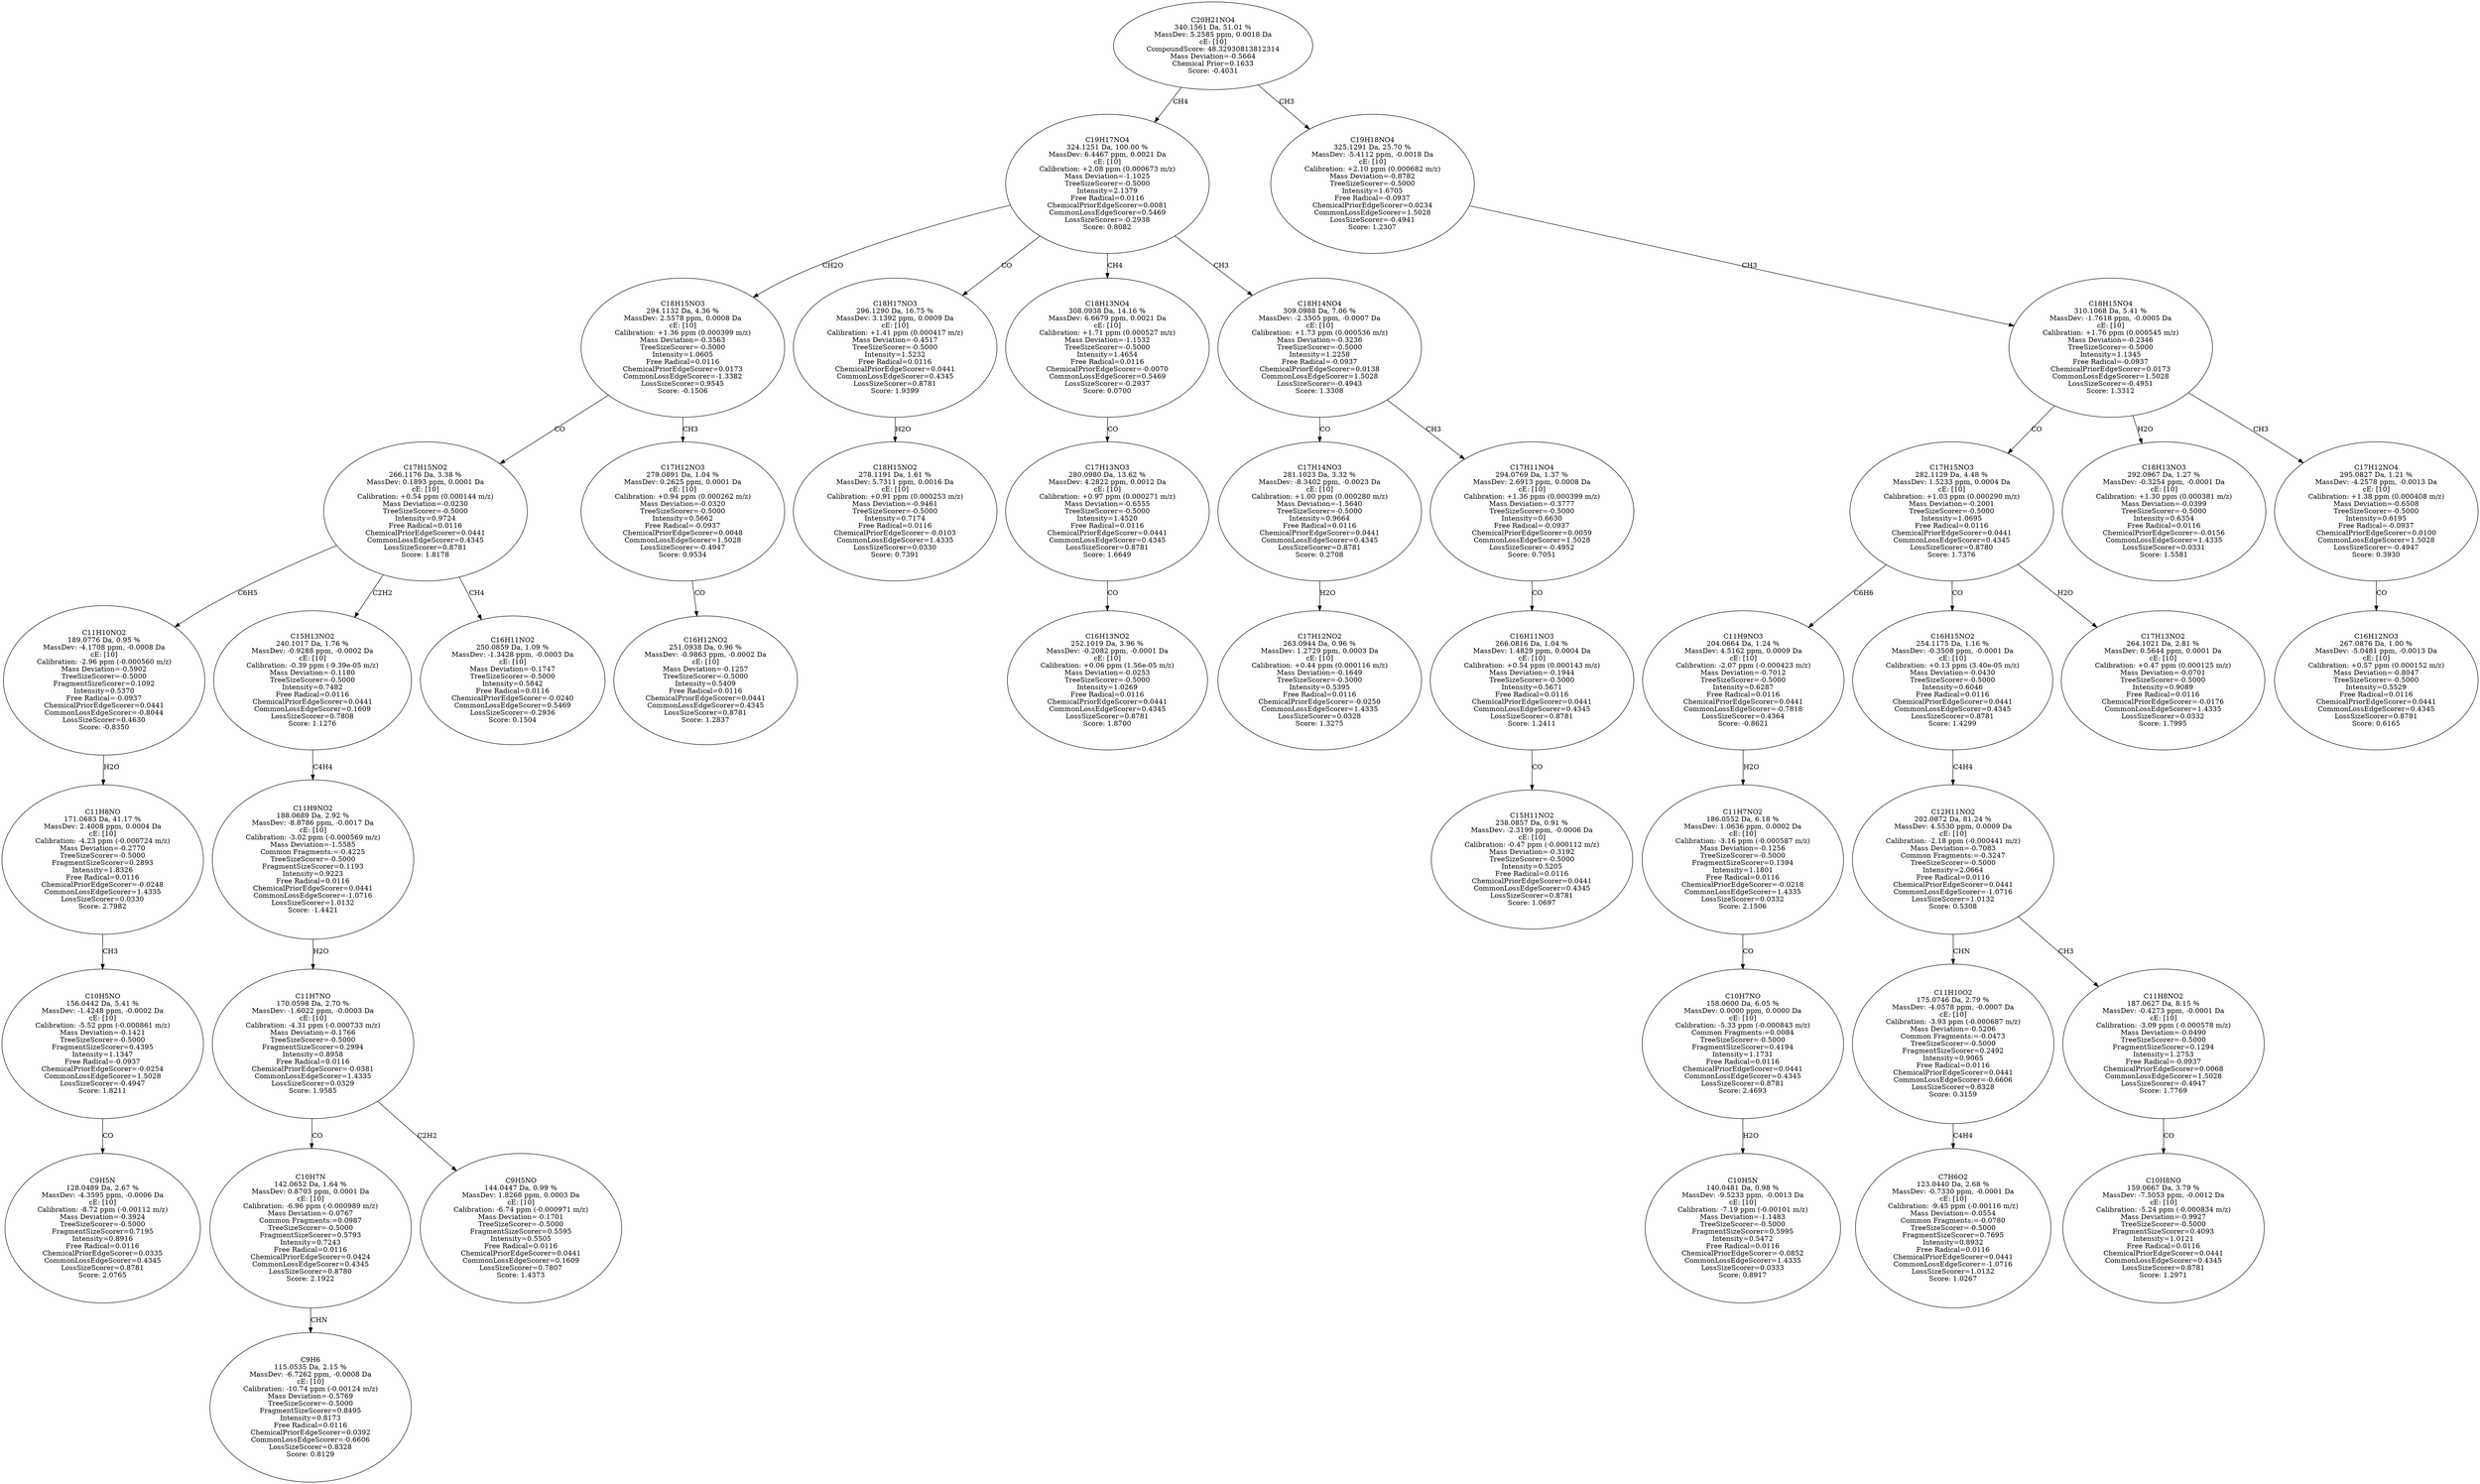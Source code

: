 strict digraph {
v1 [label="C9H5N\n128.0489 Da, 2.67 %\nMassDev: -4.3595 ppm, -0.0006 Da\ncE: [10]\nCalibration: -8.72 ppm (-0.00112 m/z)\nMass Deviation=-0.3924\nTreeSizeScorer=-0.5000\nFragmentSizeScorer=0.7195\nIntensity=0.8916\nFree Radical=0.0116\nChemicalPriorEdgeScorer=0.0335\nCommonLossEdgeScorer=0.4345\nLossSizeScorer=0.8781\nScore: 2.0765"];
v2 [label="C10H5NO\n156.0442 Da, 5.41 %\nMassDev: -1.4248 ppm, -0.0002 Da\ncE: [10]\nCalibration: -5.52 ppm (-0.000861 m/z)\nMass Deviation=-0.1421\nTreeSizeScorer=-0.5000\nFragmentSizeScorer=0.4395\nIntensity=1.1347\nFree Radical=-0.0937\nChemicalPriorEdgeScorer=-0.0254\nCommonLossEdgeScorer=1.5028\nLossSizeScorer=-0.4947\nScore: 1.8211"];
v3 [label="C11H8NO\n171.0683 Da, 41.17 %\nMassDev: 2.4008 ppm, 0.0004 Da\ncE: [10]\nCalibration: -4.23 ppm (-0.000724 m/z)\nMass Deviation=-0.2770\nTreeSizeScorer=-0.5000\nFragmentSizeScorer=0.2893\nIntensity=1.8326\nFree Radical=0.0116\nChemicalPriorEdgeScorer=-0.0248\nCommonLossEdgeScorer=1.4335\nLossSizeScorer=0.0330\nScore: 2.7982"];
v4 [label="C11H10NO2\n189.0776 Da, 0.95 %\nMassDev: -4.1708 ppm, -0.0008 Da\ncE: [10]\nCalibration: -2.96 ppm (-0.000560 m/z)\nMass Deviation=-0.5902\nTreeSizeScorer=-0.5000\nFragmentSizeScorer=0.1092\nIntensity=0.5370\nFree Radical=-0.0937\nChemicalPriorEdgeScorer=0.0441\nCommonLossEdgeScorer=-0.8044\nLossSizeScorer=0.4630\nScore: -0.8350"];
v5 [label="C9H6\n115.0535 Da, 2.15 %\nMassDev: -6.7262 ppm, -0.0008 Da\ncE: [10]\nCalibration: -10.74 ppm (-0.00124 m/z)\nMass Deviation=-0.5769\nTreeSizeScorer=-0.5000\nFragmentSizeScorer=0.8495\nIntensity=0.8173\nFree Radical=0.0116\nChemicalPriorEdgeScorer=0.0392\nCommonLossEdgeScorer=-0.6606\nLossSizeScorer=0.8328\nScore: 0.8129"];
v6 [label="C10H7N\n142.0652 Da, 1.64 %\nMassDev: 0.8703 ppm, 0.0001 Da\ncE: [10]\nCalibration: -6.96 ppm (-0.000989 m/z)\nMass Deviation=-0.0767\nCommon Fragments:=0.0987\nTreeSizeScorer=-0.5000\nFragmentSizeScorer=0.5793\nIntensity=0.7243\nFree Radical=0.0116\nChemicalPriorEdgeScorer=0.0424\nCommonLossEdgeScorer=0.4345\nLossSizeScorer=0.8780\nScore: 2.1922"];
v7 [label="C9H5NO\n144.0447 Da, 0.99 %\nMassDev: 1.8268 ppm, 0.0003 Da\ncE: [10]\nCalibration: -6.74 ppm (-0.000971 m/z)\nMass Deviation=-0.1701\nTreeSizeScorer=-0.5000\nFragmentSizeScorer=0.5595\nIntensity=0.5505\nFree Radical=0.0116\nChemicalPriorEdgeScorer=0.0441\nCommonLossEdgeScorer=0.1609\nLossSizeScorer=0.7807\nScore: 1.4373"];
v8 [label="C11H7NO\n170.0598 Da, 2.70 %\nMassDev: -1.6022 ppm, -0.0003 Da\ncE: [10]\nCalibration: -4.31 ppm (-0.000733 m/z)\nMass Deviation=-0.1766\nTreeSizeScorer=-0.5000\nFragmentSizeScorer=0.2994\nIntensity=0.8958\nFree Radical=0.0116\nChemicalPriorEdgeScorer=-0.0381\nCommonLossEdgeScorer=1.4335\nLossSizeScorer=0.0329\nScore: 1.9585"];
v9 [label="C11H9NO2\n188.0689 Da, 2.92 %\nMassDev: -8.8786 ppm, -0.0017 Da\ncE: [10]\nCalibration: -3.02 ppm (-0.000569 m/z)\nMass Deviation=-1.5585\nCommon Fragments:=-0.4225\nTreeSizeScorer=-0.5000\nFragmentSizeScorer=0.1193\nIntensity=0.9223\nFree Radical=0.0116\nChemicalPriorEdgeScorer=0.0441\nCommonLossEdgeScorer=-1.0716\nLossSizeScorer=1.0132\nScore: -1.4421"];
v10 [label="C15H13NO2\n240.1017 Da, 1.76 %\nMassDev: -0.9288 ppm, -0.0002 Da\ncE: [10]\nCalibration: -0.39 ppm (-9.39e-05 m/z)\nMass Deviation=-0.1180\nTreeSizeScorer=-0.5000\nIntensity=0.7482\nFree Radical=0.0116\nChemicalPriorEdgeScorer=0.0441\nCommonLossEdgeScorer=0.1609\nLossSizeScorer=0.7808\nScore: 1.1276"];
v11 [label="C16H11NO2\n250.0859 Da, 1.09 %\nMassDev: -1.3428 ppm, -0.0003 Da\ncE: [10]\nMass Deviation=-0.1747\nTreeSizeScorer=-0.5000\nIntensity=0.5842\nFree Radical=0.0116\nChemicalPriorEdgeScorer=-0.0240\nCommonLossEdgeScorer=0.5469\nLossSizeScorer=-0.2936\nScore: 0.1504"];
v12 [label="C17H15NO2\n266.1176 Da, 3.38 %\nMassDev: 0.1893 ppm, 0.0001 Da\ncE: [10]\nCalibration: +0.54 ppm (0.000144 m/z)\nMass Deviation=-0.0230\nTreeSizeScorer=-0.5000\nIntensity=0.9724\nFree Radical=0.0116\nChemicalPriorEdgeScorer=0.0441\nCommonLossEdgeScorer=0.4345\nLossSizeScorer=0.8781\nScore: 1.8178"];
v13 [label="C16H12NO2\n251.0938 Da, 0.96 %\nMassDev: -0.9863 ppm, -0.0002 Da\ncE: [10]\nMass Deviation=-0.1257\nTreeSizeScorer=-0.5000\nIntensity=0.5409\nFree Radical=0.0116\nChemicalPriorEdgeScorer=0.0441\nCommonLossEdgeScorer=0.4345\nLossSizeScorer=0.8781\nScore: 1.2837"];
v14 [label="C17H12NO3\n279.0891 Da, 1.04 %\nMassDev: 0.2625 ppm, 0.0001 Da\ncE: [10]\nCalibration: +0.94 ppm (0.000262 m/z)\nMass Deviation=-0.0320\nTreeSizeScorer=-0.5000\nIntensity=0.5662\nFree Radical=-0.0937\nChemicalPriorEdgeScorer=0.0048\nCommonLossEdgeScorer=1.5028\nLossSizeScorer=-0.4947\nScore: 0.9534"];
v15 [label="C18H15NO3\n294.1132 Da, 4.36 %\nMassDev: 2.5578 ppm, 0.0008 Da\ncE: [10]\nCalibration: +1.36 ppm (0.000399 m/z)\nMass Deviation=-0.3563\nTreeSizeScorer=-0.5000\nIntensity=1.0605\nFree Radical=0.0116\nChemicalPriorEdgeScorer=0.0173\nCommonLossEdgeScorer=-1.3382\nLossSizeScorer=0.9545\nScore: -0.1506"];
v16 [label="C18H15NO2\n278.1191 Da, 1.61 %\nMassDev: 5.7311 ppm, 0.0016 Da\ncE: [10]\nCalibration: +0.91 ppm (0.000253 m/z)\nMass Deviation=-0.9461\nTreeSizeScorer=-0.5000\nIntensity=0.7174\nFree Radical=0.0116\nChemicalPriorEdgeScorer=-0.0103\nCommonLossEdgeScorer=1.4335\nLossSizeScorer=0.0330\nScore: 0.7391"];
v17 [label="C18H17NO3\n296.1290 Da, 16.75 %\nMassDev: 3.1392 ppm, 0.0009 Da\ncE: [10]\nCalibration: +1.41 ppm (0.000417 m/z)\nMass Deviation=-0.4517\nTreeSizeScorer=-0.5000\nIntensity=1.5232\nFree Radical=0.0116\nChemicalPriorEdgeScorer=0.0441\nCommonLossEdgeScorer=0.4345\nLossSizeScorer=0.8781\nScore: 1.9399"];
v18 [label="C16H13NO2\n252.1019 Da, 3.96 %\nMassDev: -0.2082 ppm, -0.0001 Da\ncE: [10]\nCalibration: +0.06 ppm (1.56e-05 m/z)\nMass Deviation=-0.0253\nTreeSizeScorer=-0.5000\nIntensity=1.0269\nFree Radical=0.0116\nChemicalPriorEdgeScorer=0.0441\nCommonLossEdgeScorer=0.4345\nLossSizeScorer=0.8781\nScore: 1.8700"];
v19 [label="C17H13NO3\n280.0980 Da, 13.62 %\nMassDev: 4.2822 ppm, 0.0012 Da\ncE: [10]\nCalibration: +0.97 ppm (0.000271 m/z)\nMass Deviation=-0.6555\nTreeSizeScorer=-0.5000\nIntensity=1.4520\nFree Radical=0.0116\nChemicalPriorEdgeScorer=0.0441\nCommonLossEdgeScorer=0.4345\nLossSizeScorer=0.8781\nScore: 1.6649"];
v20 [label="C18H13NO4\n308.0938 Da, 14.16 %\nMassDev: 6.6679 ppm, 0.0021 Da\ncE: [10]\nCalibration: +1.71 ppm (0.000527 m/z)\nMass Deviation=-1.1532\nTreeSizeScorer=-0.5000\nIntensity=1.4654\nFree Radical=0.0116\nChemicalPriorEdgeScorer=-0.0070\nCommonLossEdgeScorer=0.5469\nLossSizeScorer=-0.2937\nScore: 0.0700"];
v21 [label="C17H12NO2\n263.0944 Da, 0.96 %\nMassDev: 1.2729 ppm, 0.0003 Da\ncE: [10]\nCalibration: +0.44 ppm (0.000116 m/z)\nMass Deviation=-0.1649\nTreeSizeScorer=-0.5000\nIntensity=0.5395\nFree Radical=0.0116\nChemicalPriorEdgeScorer=-0.0250\nCommonLossEdgeScorer=1.4335\nLossSizeScorer=0.0328\nScore: 1.3275"];
v22 [label="C17H14NO3\n281.1023 Da, 3.32 %\nMassDev: -8.3402 ppm, -0.0023 Da\ncE: [10]\nCalibration: +1.00 ppm (0.000280 m/z)\nMass Deviation=-1.5640\nTreeSizeScorer=-0.5000\nIntensity=0.9664\nFree Radical=0.0116\nChemicalPriorEdgeScorer=0.0441\nCommonLossEdgeScorer=0.4345\nLossSizeScorer=0.8781\nScore: 0.2708"];
v23 [label="C15H11NO2\n238.0857 Da, 0.91 %\nMassDev: -2.3199 ppm, -0.0006 Da\ncE: [10]\nCalibration: -0.47 ppm (-0.000112 m/z)\nMass Deviation=-0.3192\nTreeSizeScorer=-0.5000\nIntensity=0.5205\nFree Radical=0.0116\nChemicalPriorEdgeScorer=0.0441\nCommonLossEdgeScorer=0.4345\nLossSizeScorer=0.8781\nScore: 1.0697"];
v24 [label="C16H11NO3\n266.0816 Da, 1.04 %\nMassDev: 1.4829 ppm, 0.0004 Da\ncE: [10]\nCalibration: +0.54 ppm (0.000143 m/z)\nMass Deviation=-0.1944\nTreeSizeScorer=-0.5000\nIntensity=0.5671\nFree Radical=0.0116\nChemicalPriorEdgeScorer=0.0441\nCommonLossEdgeScorer=0.4345\nLossSizeScorer=0.8781\nScore: 1.2411"];
v25 [label="C17H11NO4\n294.0769 Da, 1.37 %\nMassDev: 2.6913 ppm, 0.0008 Da\ncE: [10]\nCalibration: +1.36 ppm (0.000399 m/z)\nMass Deviation=-0.3777\nTreeSizeScorer=-0.5000\nIntensity=0.6630\nFree Radical=-0.0937\nChemicalPriorEdgeScorer=0.0059\nCommonLossEdgeScorer=1.5028\nLossSizeScorer=-0.4952\nScore: 0.7051"];
v26 [label="C18H14NO4\n309.0988 Da, 7.06 %\nMassDev: -2.3505 ppm, -0.0007 Da\ncE: [10]\nCalibration: +1.73 ppm (0.000536 m/z)\nMass Deviation=-0.3236\nTreeSizeScorer=-0.5000\nIntensity=1.2258\nFree Radical=-0.0937\nChemicalPriorEdgeScorer=0.0138\nCommonLossEdgeScorer=1.5028\nLossSizeScorer=-0.4943\nScore: 1.3308"];
v27 [label="C19H17NO4\n324.1251 Da, 100.00 %\nMassDev: 6.4467 ppm, 0.0021 Da\ncE: [10]\nCalibration: +2.08 ppm (0.000673 m/z)\nMass Deviation=-1.1025\nTreeSizeScorer=-0.5000\nIntensity=2.1379\nFree Radical=0.0116\nChemicalPriorEdgeScorer=0.0081\nCommonLossEdgeScorer=0.5469\nLossSizeScorer=-0.2938\nScore: 0.8082"];
v28 [label="C10H5N\n140.0481 Da, 0.98 %\nMassDev: -9.5233 ppm, -0.0013 Da\ncE: [10]\nCalibration: -7.19 ppm (-0.00101 m/z)\nMass Deviation=-1.1483\nTreeSizeScorer=-0.5000\nFragmentSizeScorer=0.5995\nIntensity=0.5472\nFree Radical=0.0116\nChemicalPriorEdgeScorer=-0.0852\nCommonLossEdgeScorer=1.4335\nLossSizeScorer=0.0333\nScore: 0.8917"];
v29 [label="C10H7NO\n158.0600 Da, 6.05 %\nMassDev: 0.0000 ppm, 0.0000 Da\ncE: [10]\nCalibration: -5.33 ppm (-0.000843 m/z)\nCommon Fragments:=0.0084\nTreeSizeScorer=-0.5000\nFragmentSizeScorer=0.4194\nIntensity=1.1731\nFree Radical=0.0116\nChemicalPriorEdgeScorer=0.0441\nCommonLossEdgeScorer=0.4345\nLossSizeScorer=0.8781\nScore: 2.4693"];
v30 [label="C11H7NO2\n186.0552 Da, 6.18 %\nMassDev: 1.0636 ppm, 0.0002 Da\ncE: [10]\nCalibration: -3.16 ppm (-0.000587 m/z)\nMass Deviation=-0.1256\nTreeSizeScorer=-0.5000\nFragmentSizeScorer=0.1394\nIntensity=1.1801\nFree Radical=0.0116\nChemicalPriorEdgeScorer=-0.0218\nCommonLossEdgeScorer=1.4335\nLossSizeScorer=0.0332\nScore: 2.1506"];
v31 [label="C11H9NO3\n204.0664 Da, 1.24 %\nMassDev: 4.5162 ppm, 0.0009 Da\ncE: [10]\nCalibration: -2.07 ppm (-0.000423 m/z)\nMass Deviation=-0.7012\nTreeSizeScorer=-0.5000\nIntensity=0.6287\nFree Radical=0.0116\nChemicalPriorEdgeScorer=0.0441\nCommonLossEdgeScorer=-0.7818\nLossSizeScorer=0.4364\nScore: -0.8621"];
v32 [label="C7H6O2\n123.0440 Da, 2.68 %\nMassDev: -0.7330 ppm, -0.0001 Da\ncE: [10]\nCalibration: -9.45 ppm (-0.00116 m/z)\nMass Deviation=-0.0554\nCommon Fragments:=-0.0780\nTreeSizeScorer=-0.5000\nFragmentSizeScorer=0.7695\nIntensity=0.8932\nFree Radical=0.0116\nChemicalPriorEdgeScorer=0.0441\nCommonLossEdgeScorer=-1.0716\nLossSizeScorer=1.0132\nScore: 1.0267"];
v33 [label="C11H10O2\n175.0746 Da, 2.79 %\nMassDev: -4.0578 ppm, -0.0007 Da\ncE: [10]\nCalibration: -3.93 ppm (-0.000687 m/z)\nMass Deviation=-0.5206\nCommon Fragments:=-0.0473\nTreeSizeScorer=-0.5000\nFragmentSizeScorer=0.2492\nIntensity=0.9065\nFree Radical=0.0116\nChemicalPriorEdgeScorer=0.0441\nCommonLossEdgeScorer=-0.6606\nLossSizeScorer=0.8328\nScore: 0.3159"];
v34 [label="C10H8NO\n159.0667 Da, 3.79 %\nMassDev: -7.5053 ppm, -0.0012 Da\ncE: [10]\nCalibration: -5.24 ppm (-0.000834 m/z)\nMass Deviation=-0.9927\nTreeSizeScorer=-0.5000\nFragmentSizeScorer=0.4093\nIntensity=1.0121\nFree Radical=0.0116\nChemicalPriorEdgeScorer=0.0441\nCommonLossEdgeScorer=0.4345\nLossSizeScorer=0.8781\nScore: 1.2971"];
v35 [label="C11H8NO2\n187.0627 Da, 8.15 %\nMassDev: -0.4273 ppm, -0.0001 Da\ncE: [10]\nCalibration: -3.09 ppm (-0.000578 m/z)\nMass Deviation=-0.0490\nTreeSizeScorer=-0.5000\nFragmentSizeScorer=0.1294\nIntensity=1.2753\nFree Radical=-0.0937\nChemicalPriorEdgeScorer=0.0068\nCommonLossEdgeScorer=1.5028\nLossSizeScorer=-0.4947\nScore: 1.7769"];
v36 [label="C12H11NO2\n202.0872 Da, 81.24 %\nMassDev: 4.5530 ppm, 0.0009 Da\ncE: [10]\nCalibration: -2.18 ppm (-0.000441 m/z)\nMass Deviation=-0.7083\nCommon Fragments:=-0.3247\nTreeSizeScorer=-0.5000\nIntensity=2.0664\nFree Radical=0.0116\nChemicalPriorEdgeScorer=0.0441\nCommonLossEdgeScorer=-1.0716\nLossSizeScorer=1.0132\nScore: 0.5308"];
v37 [label="C16H15NO2\n254.1175 Da, 1.16 %\nMassDev: -0.3508 ppm, -0.0001 Da\ncE: [10]\nCalibration: +0.13 ppm (3.40e-05 m/z)\nMass Deviation=-0.0430\nTreeSizeScorer=-0.5000\nIntensity=0.6046\nFree Radical=0.0116\nChemicalPriorEdgeScorer=0.0441\nCommonLossEdgeScorer=0.4345\nLossSizeScorer=0.8781\nScore: 1.4299"];
v38 [label="C17H13NO2\n264.1021 Da, 2.81 %\nMassDev: 0.5644 ppm, 0.0001 Da\ncE: [10]\nCalibration: +0.47 ppm (0.000125 m/z)\nMass Deviation=-0.0701\nTreeSizeScorer=-0.5000\nIntensity=0.9089\nFree Radical=0.0116\nChemicalPriorEdgeScorer=-0.0176\nCommonLossEdgeScorer=1.4335\nLossSizeScorer=0.0332\nScore: 1.7995"];
v39 [label="C17H15NO3\n282.1129 Da, 4.48 %\nMassDev: 1.5233 ppm, 0.0004 Da\ncE: [10]\nCalibration: +1.03 ppm (0.000290 m/z)\nMass Deviation=-0.2001\nTreeSizeScorer=-0.5000\nIntensity=1.0695\nFree Radical=0.0116\nChemicalPriorEdgeScorer=0.0441\nCommonLossEdgeScorer=0.4345\nLossSizeScorer=0.8780\nScore: 1.7376"];
v40 [label="C18H13NO3\n292.0967 Da, 1.27 %\nMassDev: -0.3254 ppm, -0.0001 Da\ncE: [10]\nCalibration: +1.30 ppm (0.000381 m/z)\nMass Deviation=-0.0399\nTreeSizeScorer=-0.5000\nIntensity=0.6354\nFree Radical=0.0116\nChemicalPriorEdgeScorer=-0.0156\nCommonLossEdgeScorer=1.4335\nLossSizeScorer=0.0331\nScore: 1.5581"];
v41 [label="C16H12NO3\n267.0876 Da, 1.00 %\nMassDev: -5.0481 ppm, -0.0013 Da\ncE: [10]\nCalibration: +0.57 ppm (0.000152 m/z)\nMass Deviation=-0.8047\nTreeSizeScorer=-0.5000\nIntensity=0.5529\nFree Radical=0.0116\nChemicalPriorEdgeScorer=0.0441\nCommonLossEdgeScorer=0.4345\nLossSizeScorer=0.8781\nScore: 0.6165"];
v42 [label="C17H12NO4\n295.0827 Da, 1.21 %\nMassDev: -4.2578 ppm, -0.0013 Da\ncE: [10]\nCalibration: +1.38 ppm (0.000408 m/z)\nMass Deviation=-0.6508\nTreeSizeScorer=-0.5000\nIntensity=0.6195\nFree Radical=-0.0937\nChemicalPriorEdgeScorer=0.0100\nCommonLossEdgeScorer=1.5028\nLossSizeScorer=-0.4947\nScore: 0.3930"];
v43 [label="C18H15NO4\n310.1068 Da, 5.41 %\nMassDev: -1.7618 ppm, -0.0005 Da\ncE: [10]\nCalibration: +1.76 ppm (0.000545 m/z)\nMass Deviation=-0.2346\nTreeSizeScorer=-0.5000\nIntensity=1.1345\nFree Radical=-0.0937\nChemicalPriorEdgeScorer=0.0173\nCommonLossEdgeScorer=1.5028\nLossSizeScorer=-0.4951\nScore: 1.3312"];
v44 [label="C19H18NO4\n325.1291 Da, 25.70 %\nMassDev: -5.4112 ppm, -0.0018 Da\ncE: [10]\nCalibration: +2.10 ppm (0.000682 m/z)\nMass Deviation=-0.8782\nTreeSizeScorer=-0.5000\nIntensity=1.6705\nFree Radical=-0.0937\nChemicalPriorEdgeScorer=0.0234\nCommonLossEdgeScorer=1.5028\nLossSizeScorer=-0.4941\nScore: 1.2307"];
v45 [label="C20H21NO4\n340.1561 Da, 51.01 %\nMassDev: 5.2585 ppm, 0.0018 Da\ncE: [10]\nCompoundScore: 48.32930813812314\nMass Deviation=-0.5664\nChemical Prior=0.1633\nScore: -0.4031"];
v2 -> v1 [label="CO"];
v3 -> v2 [label="CH3"];
v4 -> v3 [label="H2O"];
v12 -> v4 [label="C6H5"];
v6 -> v5 [label="CHN"];
v8 -> v6 [label="CO"];
v8 -> v7 [label="C2H2"];
v9 -> v8 [label="H2O"];
v10 -> v9 [label="C4H4"];
v12 -> v10 [label="C2H2"];
v12 -> v11 [label="CH4"];
v15 -> v12 [label="CO"];
v14 -> v13 [label="CO"];
v15 -> v14 [label="CH3"];
v27 -> v15 [label="CH2O"];
v17 -> v16 [label="H2O"];
v27 -> v17 [label="CO"];
v19 -> v18 [label="CO"];
v20 -> v19 [label="CO"];
v27 -> v20 [label="CH4"];
v22 -> v21 [label="H2O"];
v26 -> v22 [label="CO"];
v24 -> v23 [label="CO"];
v25 -> v24 [label="CO"];
v26 -> v25 [label="CH3"];
v27 -> v26 [label="CH3"];
v45 -> v27 [label="CH4"];
v29 -> v28 [label="H2O"];
v30 -> v29 [label="CO"];
v31 -> v30 [label="H2O"];
v39 -> v31 [label="C6H6"];
v33 -> v32 [label="C4H4"];
v36 -> v33 [label="CHN"];
v35 -> v34 [label="CO"];
v36 -> v35 [label="CH3"];
v37 -> v36 [label="C4H4"];
v39 -> v37 [label="CO"];
v39 -> v38 [label="H2O"];
v43 -> v39 [label="CO"];
v43 -> v40 [label="H2O"];
v42 -> v41 [label="CO"];
v43 -> v42 [label="CH3"];
v44 -> v43 [label="CH3"];
v45 -> v44 [label="CH3"];
}